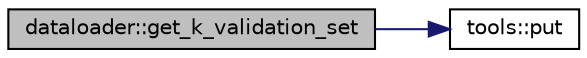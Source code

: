 digraph "dataloader::get_k_validation_set"
{
 // INTERACTIVE_SVG=YES
 // LATEX_PDF_SIZE
  edge [fontname="Helvetica",fontsize="10",labelfontname="Helvetica",labelfontsize="10"];
  node [fontname="Helvetica",fontsize="10",shape=record];
  rankdir="LR";
  Node1 [label="dataloader::get_k_validation_set",height=0.2,width=0.4,color="black", fillcolor="grey75", style="filled", fontcolor="black",tooltip=" "];
  Node1 -> Node2 [color="midnightblue",fontsize="10",style="solid",fontname="Helvetica"];
  Node2 [label="tools::put",height=0.2,width=0.4,color="black", fillcolor="white", style="filled",URL="$classtools.html#a4450b1e48193bef904b44f7a90aaee98",tooltip="Fills a vector with pointers from another vector based on a selection index."];
}
